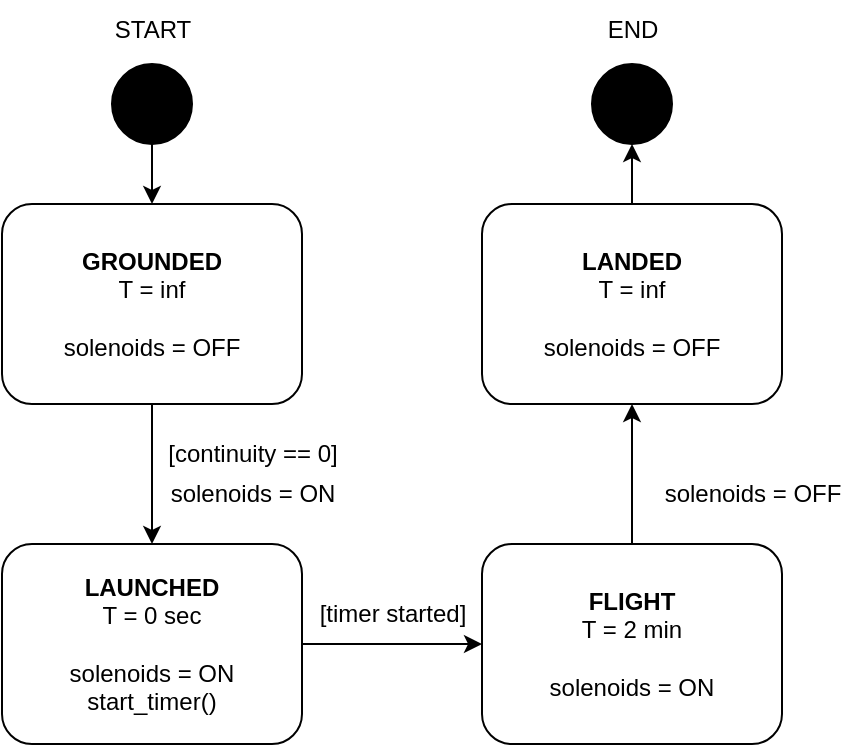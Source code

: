 <mxfile version="27.1.5">
  <diagram name="Page-1" id="5oc6bwWuYrsWBhuM-muV">
    <mxGraphModel dx="1025" dy="428" grid="1" gridSize="10" guides="1" tooltips="1" connect="1" arrows="1" fold="1" page="1" pageScale="1" pageWidth="850" pageHeight="1100" math="0" shadow="0">
      <root>
        <mxCell id="0" />
        <mxCell id="1" parent="0" />
        <mxCell id="dAtNgGmfbrSs-MS2z_zb-3" style="edgeStyle=orthogonalEdgeStyle;rounded=0;orthogonalLoop=1;jettySize=auto;html=1;exitX=0.5;exitY=1;exitDx=0;exitDy=0;entryX=0.5;entryY=0;entryDx=0;entryDy=0;" edge="1" parent="1" source="dAtNgGmfbrSs-MS2z_zb-1" target="dAtNgGmfbrSs-MS2z_zb-2">
          <mxGeometry relative="1" as="geometry" />
        </mxCell>
        <mxCell id="dAtNgGmfbrSs-MS2z_zb-1" value="&lt;div&gt;&lt;b&gt;GROUNDED&lt;/b&gt;&lt;/div&gt;&lt;div&gt;T = inf&lt;/div&gt;&lt;div&gt;&lt;br&gt;&lt;/div&gt;&lt;div&gt;solenoids = OFF&lt;/div&gt;" style="rounded=1;whiteSpace=wrap;html=1;" vertex="1" parent="1">
          <mxGeometry x="210" y="170" width="150" height="100" as="geometry" />
        </mxCell>
        <mxCell id="dAtNgGmfbrSs-MS2z_zb-7" style="edgeStyle=orthogonalEdgeStyle;rounded=0;orthogonalLoop=1;jettySize=auto;html=1;exitX=1;exitY=0.5;exitDx=0;exitDy=0;" edge="1" parent="1" source="dAtNgGmfbrSs-MS2z_zb-2" target="dAtNgGmfbrSs-MS2z_zb-6">
          <mxGeometry relative="1" as="geometry" />
        </mxCell>
        <mxCell id="dAtNgGmfbrSs-MS2z_zb-2" value="&lt;div&gt;&lt;b&gt;LAUNCHED&lt;/b&gt;&lt;/div&gt;&lt;div&gt;T = 0 sec&lt;/div&gt;&lt;div&gt;&lt;br&gt;&lt;/div&gt;&lt;div&gt;solenoids = ON&lt;/div&gt;&lt;div&gt;start_timer()&lt;/div&gt;" style="rounded=1;whiteSpace=wrap;html=1;" vertex="1" parent="1">
          <mxGeometry x="210" y="340" width="150" height="100" as="geometry" />
        </mxCell>
        <mxCell id="dAtNgGmfbrSs-MS2z_zb-4" value="[continuity == 0]" style="text;html=1;align=center;verticalAlign=middle;resizable=0;points=[];autosize=1;strokeColor=none;fillColor=none;" vertex="1" parent="1">
          <mxGeometry x="280" y="280" width="110" height="30" as="geometry" />
        </mxCell>
        <mxCell id="dAtNgGmfbrSs-MS2z_zb-5" value="solenoids = ON" style="text;html=1;align=center;verticalAlign=middle;resizable=0;points=[];autosize=1;strokeColor=none;fillColor=none;" vertex="1" parent="1">
          <mxGeometry x="280" y="300" width="110" height="30" as="geometry" />
        </mxCell>
        <mxCell id="dAtNgGmfbrSs-MS2z_zb-10" style="edgeStyle=orthogonalEdgeStyle;rounded=0;orthogonalLoop=1;jettySize=auto;html=1;exitX=0.5;exitY=0;exitDx=0;exitDy=0;entryX=0.5;entryY=1;entryDx=0;entryDy=0;" edge="1" parent="1" source="dAtNgGmfbrSs-MS2z_zb-6" target="dAtNgGmfbrSs-MS2z_zb-9">
          <mxGeometry relative="1" as="geometry" />
        </mxCell>
        <mxCell id="dAtNgGmfbrSs-MS2z_zb-6" value="&lt;div&gt;&lt;b&gt;FLIGHT&lt;/b&gt;&lt;/div&gt;&lt;div&gt;T = 2 min&lt;/div&gt;&lt;div&gt;&lt;br&gt;&lt;/div&gt;&lt;div&gt;solenoids = ON&lt;/div&gt;" style="rounded=1;whiteSpace=wrap;html=1;" vertex="1" parent="1">
          <mxGeometry x="450" y="340" width="150" height="100" as="geometry" />
        </mxCell>
        <mxCell id="dAtNgGmfbrSs-MS2z_zb-8" value="[timer started]" style="text;html=1;align=center;verticalAlign=middle;resizable=0;points=[];autosize=1;strokeColor=none;fillColor=none;" vertex="1" parent="1">
          <mxGeometry x="355" y="360" width="100" height="30" as="geometry" />
        </mxCell>
        <mxCell id="dAtNgGmfbrSs-MS2z_zb-19" style="edgeStyle=orthogonalEdgeStyle;rounded=0;orthogonalLoop=1;jettySize=auto;html=1;exitX=0.5;exitY=0;exitDx=0;exitDy=0;entryX=0.5;entryY=1;entryDx=0;entryDy=0;" edge="1" parent="1" source="dAtNgGmfbrSs-MS2z_zb-9" target="dAtNgGmfbrSs-MS2z_zb-15">
          <mxGeometry relative="1" as="geometry" />
        </mxCell>
        <mxCell id="dAtNgGmfbrSs-MS2z_zb-9" value="&lt;div&gt;&lt;b&gt;LANDED&lt;/b&gt;&lt;/div&gt;&lt;div&gt;T = inf&lt;/div&gt;&lt;div&gt;&lt;br&gt;&lt;/div&gt;&lt;div&gt;solenoids = OFF&lt;/div&gt;" style="rounded=1;whiteSpace=wrap;html=1;" vertex="1" parent="1">
          <mxGeometry x="450" y="170" width="150" height="100" as="geometry" />
        </mxCell>
        <mxCell id="dAtNgGmfbrSs-MS2z_zb-12" value="solenoids = OFF" style="text;html=1;align=center;verticalAlign=middle;resizable=0;points=[];autosize=1;strokeColor=none;fillColor=none;" vertex="1" parent="1">
          <mxGeometry x="530" y="300" width="110" height="30" as="geometry" />
        </mxCell>
        <mxCell id="dAtNgGmfbrSs-MS2z_zb-14" style="edgeStyle=orthogonalEdgeStyle;rounded=0;orthogonalLoop=1;jettySize=auto;html=1;exitX=0.5;exitY=1;exitDx=0;exitDy=0;entryX=0.5;entryY=0;entryDx=0;entryDy=0;" edge="1" parent="1" source="dAtNgGmfbrSs-MS2z_zb-13" target="dAtNgGmfbrSs-MS2z_zb-1">
          <mxGeometry relative="1" as="geometry" />
        </mxCell>
        <mxCell id="dAtNgGmfbrSs-MS2z_zb-13" value="" style="ellipse;whiteSpace=wrap;html=1;aspect=fixed;fillColor=#000000;" vertex="1" parent="1">
          <mxGeometry x="265" y="100" width="40" height="40" as="geometry" />
        </mxCell>
        <mxCell id="dAtNgGmfbrSs-MS2z_zb-15" value="" style="ellipse;whiteSpace=wrap;html=1;aspect=fixed;fillColor=#000000;" vertex="1" parent="1">
          <mxGeometry x="505" y="100" width="40" height="40" as="geometry" />
        </mxCell>
        <mxCell id="dAtNgGmfbrSs-MS2z_zb-17" value="START" style="text;html=1;align=center;verticalAlign=middle;resizable=0;points=[];autosize=1;strokeColor=none;fillColor=none;" vertex="1" parent="1">
          <mxGeometry x="255" y="68" width="60" height="30" as="geometry" />
        </mxCell>
        <mxCell id="dAtNgGmfbrSs-MS2z_zb-18" value="&lt;div&gt;END&lt;/div&gt;" style="text;html=1;align=center;verticalAlign=middle;resizable=0;points=[];autosize=1;strokeColor=none;fillColor=none;" vertex="1" parent="1">
          <mxGeometry x="500" y="68" width="50" height="30" as="geometry" />
        </mxCell>
      </root>
    </mxGraphModel>
  </diagram>
</mxfile>
